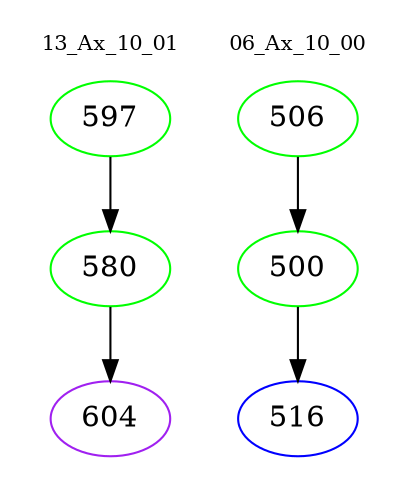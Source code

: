 digraph{
subgraph cluster_0 {
color = white
label = "13_Ax_10_01";
fontsize=10;
T0_597 [label="597", color="green"]
T0_597 -> T0_580 [color="black"]
T0_580 [label="580", color="green"]
T0_580 -> T0_604 [color="black"]
T0_604 [label="604", color="purple"]
}
subgraph cluster_1 {
color = white
label = "06_Ax_10_00";
fontsize=10;
T1_506 [label="506", color="green"]
T1_506 -> T1_500 [color="black"]
T1_500 [label="500", color="green"]
T1_500 -> T1_516 [color="black"]
T1_516 [label="516", color="blue"]
}
}
